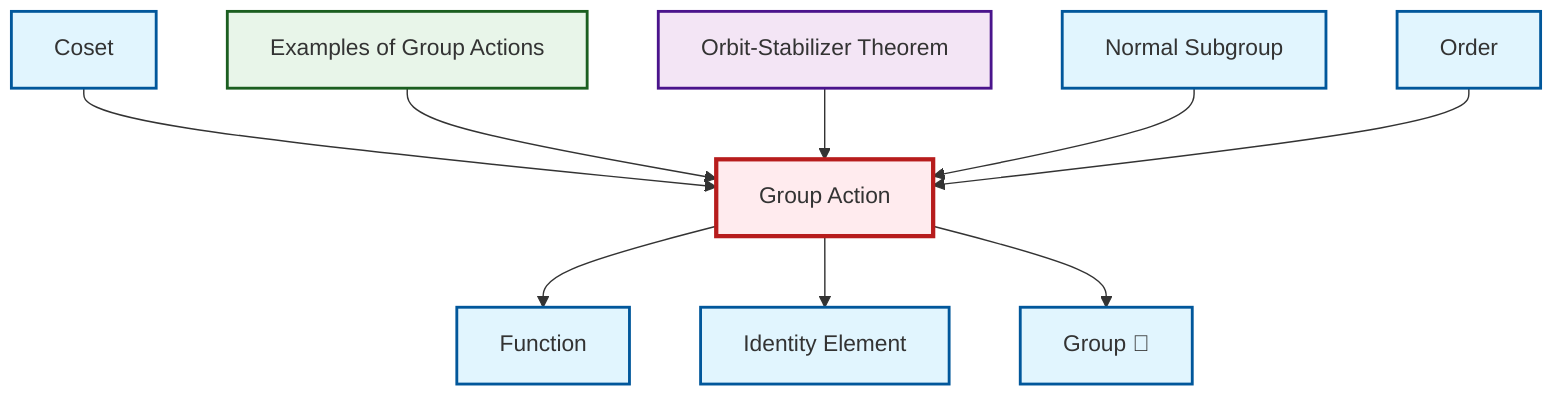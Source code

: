 graph TD
    classDef definition fill:#e1f5fe,stroke:#01579b,stroke-width:2px
    classDef theorem fill:#f3e5f5,stroke:#4a148c,stroke-width:2px
    classDef axiom fill:#fff3e0,stroke:#e65100,stroke-width:2px
    classDef example fill:#e8f5e9,stroke:#1b5e20,stroke-width:2px
    classDef current fill:#ffebee,stroke:#b71c1c,stroke-width:3px
    def-group["Group 📝"]:::definition
    def-order["Order"]:::definition
    def-coset["Coset"]:::definition
    thm-orbit-stabilizer["Orbit-Stabilizer Theorem"]:::theorem
    def-group-action["Group Action"]:::definition
    ex-group-action-examples["Examples of Group Actions"]:::example
    def-identity-element["Identity Element"]:::definition
    def-function["Function"]:::definition
    def-normal-subgroup["Normal Subgroup"]:::definition
    def-group-action --> def-function
    def-coset --> def-group-action
    ex-group-action-examples --> def-group-action
    def-group-action --> def-identity-element
    thm-orbit-stabilizer --> def-group-action
    def-normal-subgroup --> def-group-action
    def-order --> def-group-action
    def-group-action --> def-group
    class def-group-action current